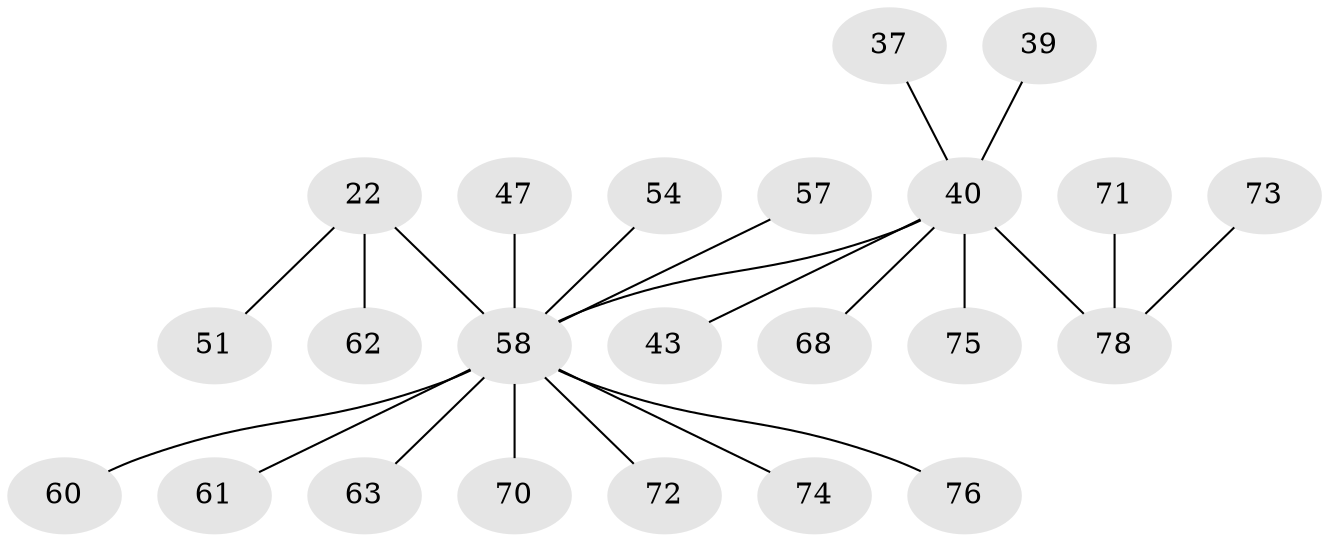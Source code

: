 // original degree distribution, {9: 0.01282051282051282, 3: 0.11538461538461539, 10: 0.01282051282051282, 5: 0.02564102564102564, 7: 0.01282051282051282, 4: 0.05128205128205128, 1: 0.5256410256410257, 8: 0.01282051282051282, 2: 0.23076923076923078}
// Generated by graph-tools (version 1.1) at 2025/51/03/04/25 21:51:00]
// undirected, 23 vertices, 22 edges
graph export_dot {
graph [start="1"]
  node [color=gray90,style=filled];
  22 [super="+11"];
  37;
  39;
  40 [super="+3+14+21"];
  43;
  47;
  51 [super="+35"];
  54;
  57;
  58 [super="+20+36+38+46+13+24+27+29+33+41"];
  60;
  61 [super="+59"];
  62;
  63 [super="+26"];
  68 [super="+67"];
  70 [super="+50"];
  71;
  72;
  73;
  74;
  75;
  76;
  78 [super="+7+53+23+28+44+30+56+69+65+77"];
  22 -- 62;
  22 -- 58 [weight=3];
  22 -- 51;
  37 -- 40;
  39 -- 40;
  40 -- 43;
  40 -- 75;
  40 -- 78 [weight=2];
  40 -- 58 [weight=2];
  40 -- 68;
  47 -- 58;
  54 -- 58;
  57 -- 58;
  58 -- 60;
  58 -- 76;
  58 -- 72;
  58 -- 74;
  58 -- 63;
  58 -- 70;
  58 -- 61;
  71 -- 78;
  73 -- 78;
}
